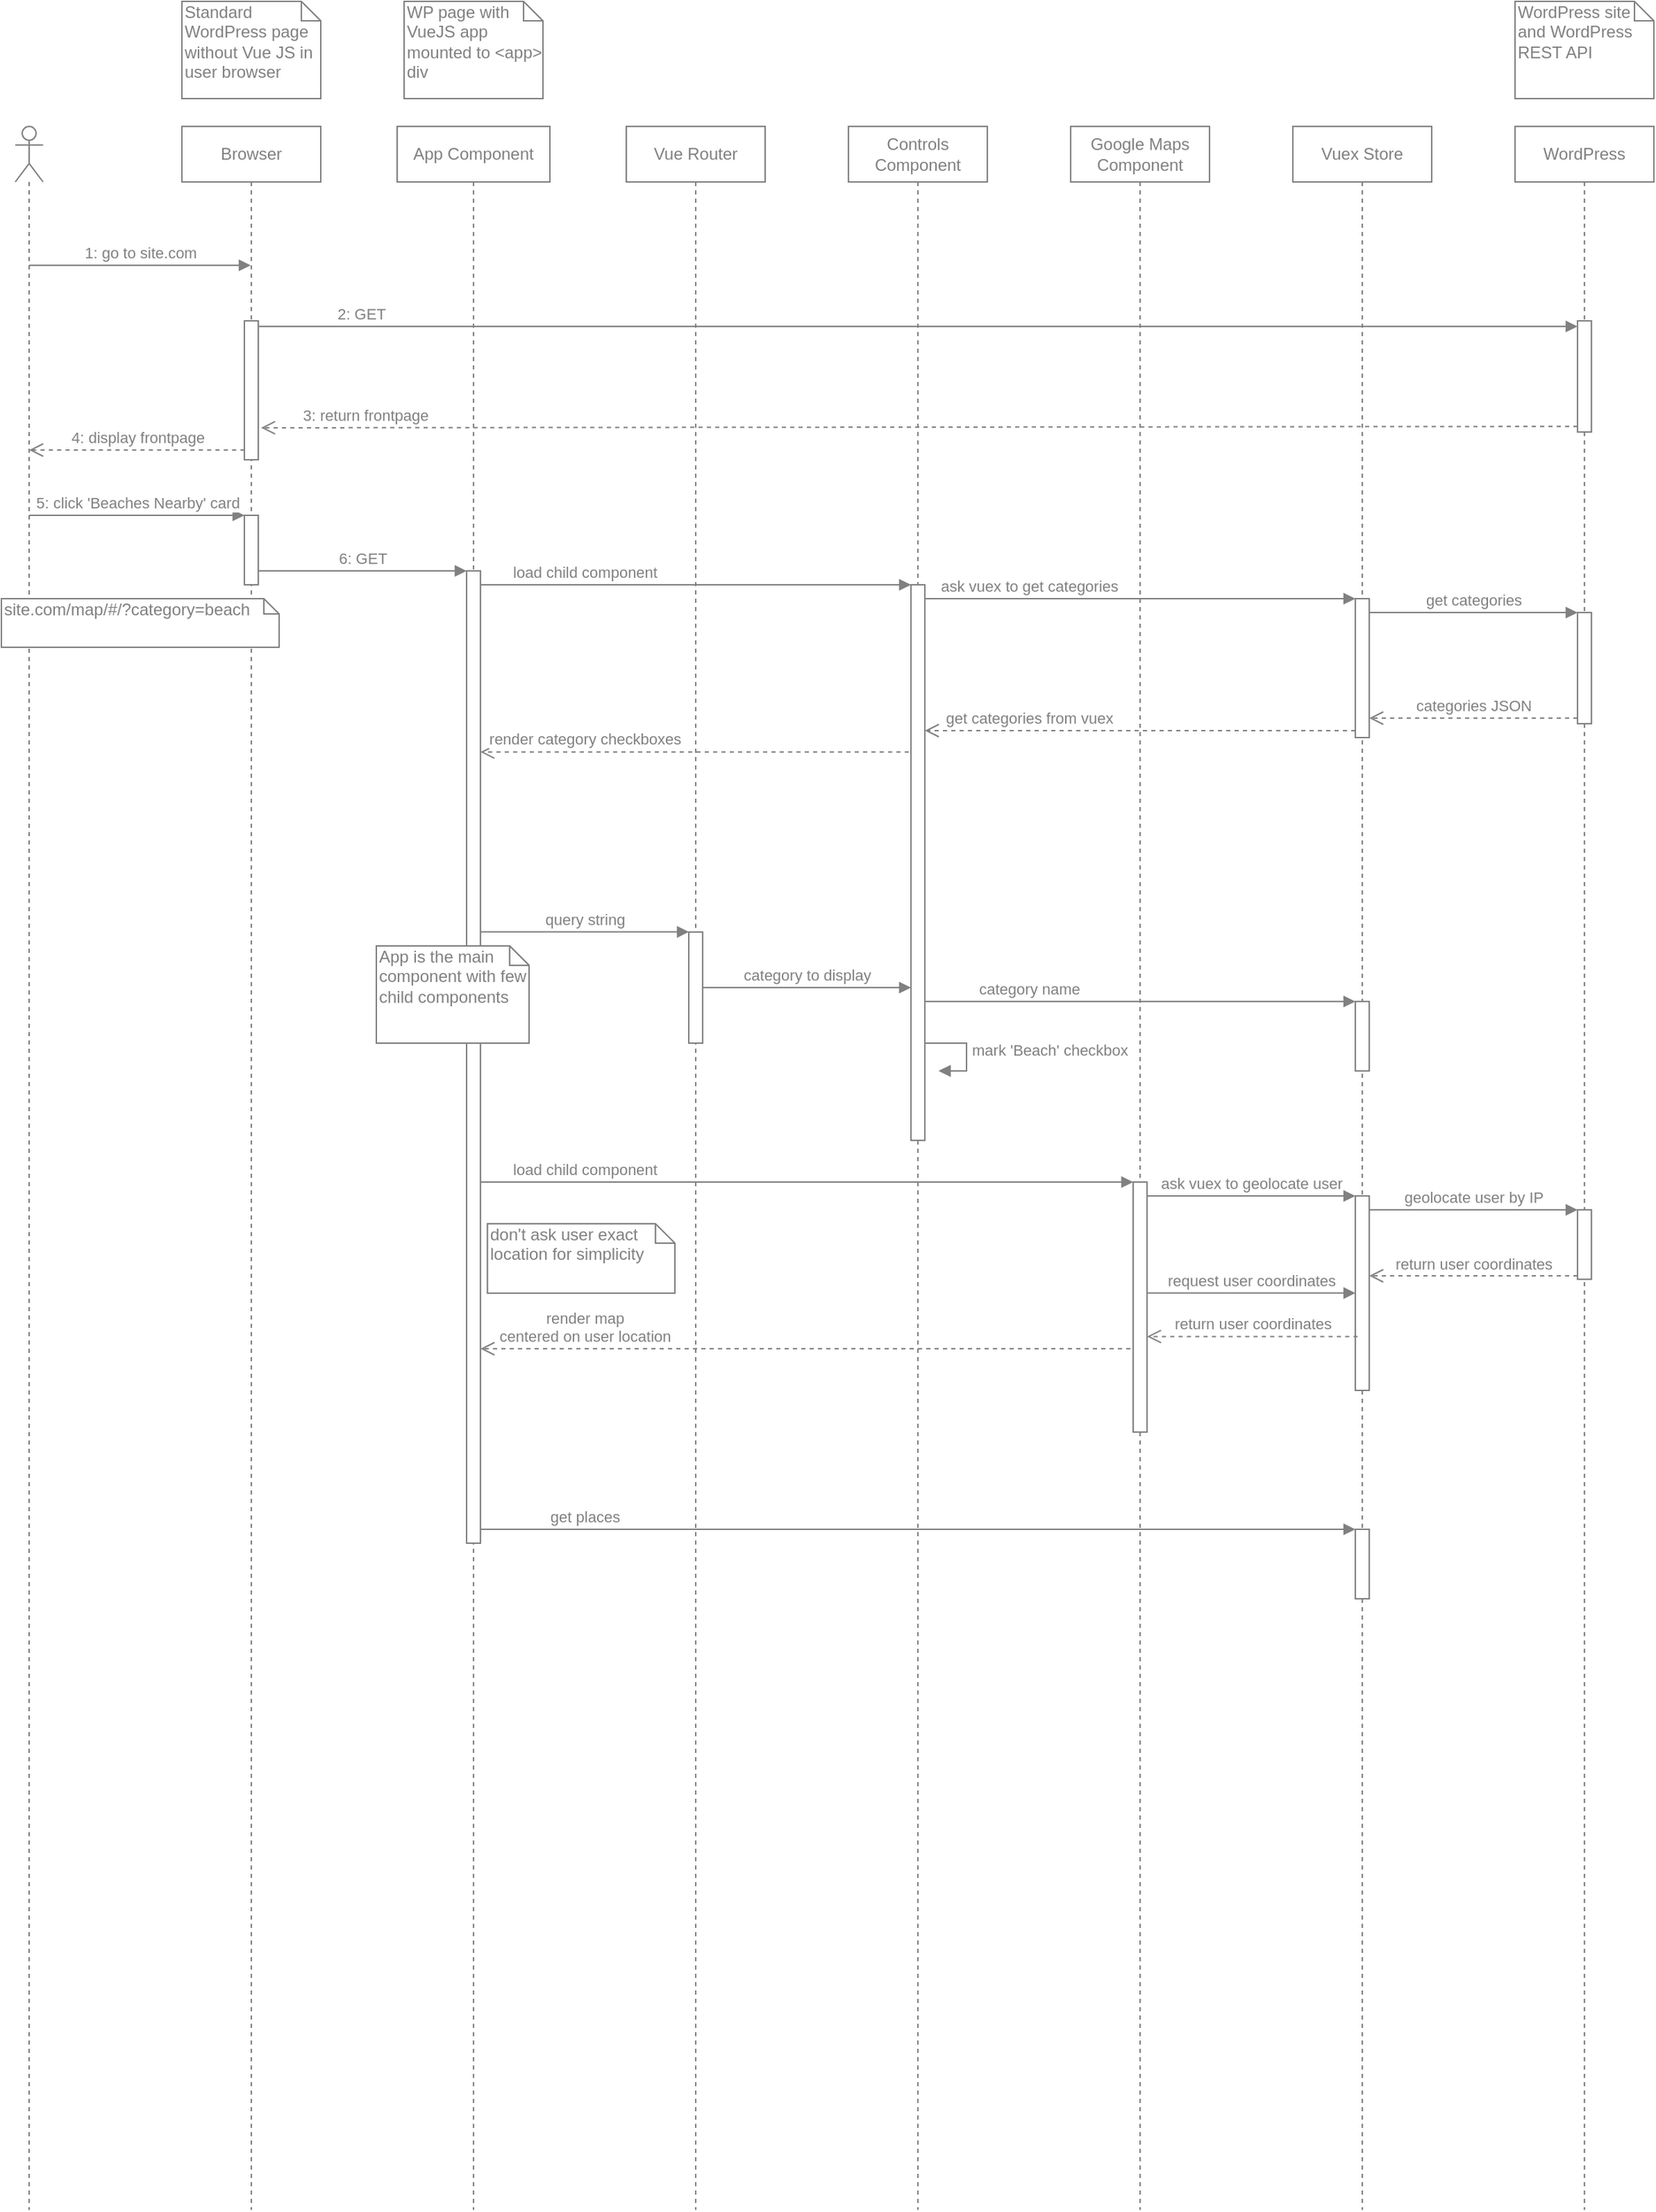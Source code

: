 <mxfile version="13.5.3" type="github">
  <diagram name="Page-1" id="13e1069c-82ec-6db2-03f1-153e76fe0fe0">
    <mxGraphModel dx="1185" dy="688" grid="1" gridSize="10" guides="1" tooltips="1" connect="1" arrows="1" fold="1" page="1" pageScale="1" pageWidth="1500" pageHeight="2000" background="#ffffff" math="0" shadow="0">
      <root>
        <mxCell id="0" />
        <mxCell id="1" parent="0" />
        <mxCell id="JqlryfgMJIv1-VmyIzc9-7" value="WordPress site and WordPress REST API" style="shape=note;whiteSpace=wrap;html=1;size=14;verticalAlign=top;align=left;spacingTop=-6;fontColor=#808080;strokeColor=#808080;" parent="1" vertex="1">
          <mxGeometry x="1230" y="200" width="100" height="70" as="geometry" />
        </mxCell>
        <mxCell id="JqlryfgMJIv1-VmyIzc9-8" value="Browser" style="shape=umlLifeline;perimeter=lifelinePerimeter;whiteSpace=wrap;html=1;container=1;collapsible=0;recursiveResize=0;outlineConnect=0;fontColor=#808080;strokeColor=#808080;" parent="1" vertex="1">
          <mxGeometry x="270" y="290" width="100" height="1500" as="geometry" />
        </mxCell>
        <mxCell id="JqlryfgMJIv1-VmyIzc9-13" value="" style="html=1;points=[];perimeter=orthogonalPerimeter;fontColor=#808080;strokeColor=#808080;" parent="JqlryfgMJIv1-VmyIzc9-8" vertex="1">
          <mxGeometry x="45" y="140" width="10" height="100" as="geometry" />
        </mxCell>
        <mxCell id="zZore4M1GCGTvKos9PnM-32" value="" style="html=1;points=[];perimeter=orthogonalPerimeter;fontColor=#808080;strokeColor=#808080;" parent="JqlryfgMJIv1-VmyIzc9-8" vertex="1">
          <mxGeometry x="45" y="280" width="10" height="50" as="geometry" />
        </mxCell>
        <mxCell id="JqlryfgMJIv1-VmyIzc9-9" value="WordPress" style="shape=umlLifeline;perimeter=lifelinePerimeter;whiteSpace=wrap;html=1;container=1;collapsible=0;recursiveResize=0;outlineConnect=0;fontColor=#808080;strokeColor=#808080;" parent="1" vertex="1">
          <mxGeometry x="1230" y="290" width="100" height="1500" as="geometry" />
        </mxCell>
        <mxCell id="JqlryfgMJIv1-VmyIzc9-10" value="" style="html=1;points=[];perimeter=orthogonalPerimeter;fontColor=#808080;strokeColor=#808080;" parent="JqlryfgMJIv1-VmyIzc9-9" vertex="1">
          <mxGeometry x="45" y="140" width="10" height="80" as="geometry" />
        </mxCell>
        <mxCell id="NLJbwnEcYg1UQVGaQh75-42" value="" style="html=1;points=[];perimeter=orthogonalPerimeter;fontColor=#808080;strokeColor=#808080;" vertex="1" parent="JqlryfgMJIv1-VmyIzc9-9">
          <mxGeometry x="45" y="350" width="10" height="80" as="geometry" />
        </mxCell>
        <mxCell id="NLJbwnEcYg1UQVGaQh75-46" value="" style="html=1;points=[];perimeter=orthogonalPerimeter;fontColor=#808080;strokeColor=#808080;" vertex="1" parent="JqlryfgMJIv1-VmyIzc9-9">
          <mxGeometry x="45" y="780" width="10" height="50" as="geometry" />
        </mxCell>
        <mxCell id="JqlryfgMJIv1-VmyIzc9-11" value="2: GET" style="html=1;verticalAlign=bottom;endArrow=block;fontColor=#808080;strokeColor=#808080;exitX=1;exitY=0.04;exitDx=0;exitDy=0;exitPerimeter=0;" parent="1" source="JqlryfgMJIv1-VmyIzc9-13" target="JqlryfgMJIv1-VmyIzc9-10" edge="1">
          <mxGeometry x="-0.847" relative="1" as="geometry">
            <mxPoint x="270" y="380" as="sourcePoint" />
            <mxPoint x="1" as="offset" />
            <mxPoint x="1260" y="440" as="targetPoint" />
          </mxGeometry>
        </mxCell>
        <mxCell id="JqlryfgMJIv1-VmyIzc9-12" value="3: return frontpage" style="html=1;verticalAlign=bottom;endArrow=open;dashed=1;endSize=8;exitX=0;exitY=0.95;fontColor=#808080;strokeColor=#808080;" parent="1" source="JqlryfgMJIv1-VmyIzc9-10" edge="1">
          <mxGeometry x="0.842" relative="1" as="geometry">
            <mxPoint x="327" y="507" as="targetPoint" />
            <mxPoint as="offset" />
          </mxGeometry>
        </mxCell>
        <mxCell id="JqlryfgMJIv1-VmyIzc9-15" value="Standard WordPress page without Vue JS in user browser" style="shape=note;whiteSpace=wrap;html=1;size=14;verticalAlign=top;align=left;spacingTop=-6;fontColor=#808080;strokeColor=#808080;" parent="1" vertex="1">
          <mxGeometry x="270" y="200" width="100" height="70" as="geometry" />
        </mxCell>
        <mxCell id="JqlryfgMJIv1-VmyIzc9-16" value="Vuex Store" style="shape=umlLifeline;perimeter=lifelinePerimeter;whiteSpace=wrap;html=1;container=1;collapsible=0;recursiveResize=0;outlineConnect=0;fontColor=#808080;strokeColor=#808080;" parent="1" vertex="1">
          <mxGeometry x="1070" y="290" width="100" height="1500" as="geometry" />
        </mxCell>
        <mxCell id="zZore4M1GCGTvKos9PnM-37" value="" style="html=1;points=[];perimeter=orthogonalPerimeter;fontColor=#808080;strokeColor=#808080;" parent="JqlryfgMJIv1-VmyIzc9-16" vertex="1">
          <mxGeometry x="45" y="630" width="10" height="50" as="geometry" />
        </mxCell>
        <mxCell id="NLJbwnEcYg1UQVGaQh75-39" value="" style="html=1;points=[];perimeter=orthogonalPerimeter;fontColor=#808080;strokeColor=#808080;" vertex="1" parent="JqlryfgMJIv1-VmyIzc9-16">
          <mxGeometry x="45" y="340" width="10" height="100" as="geometry" />
        </mxCell>
        <mxCell id="NLJbwnEcYg1UQVGaQh75-12" value="" style="html=1;points=[];perimeter=orthogonalPerimeter;fontColor=#808080;strokeColor=#808080;" vertex="1" parent="JqlryfgMJIv1-VmyIzc9-16">
          <mxGeometry x="45" y="770" width="10" height="140" as="geometry" />
        </mxCell>
        <mxCell id="NLJbwnEcYg1UQVGaQh75-52" value="" style="html=1;points=[];perimeter=orthogonalPerimeter;strokeColor=#808080;fontColor=#808080;" vertex="1" parent="JqlryfgMJIv1-VmyIzc9-16">
          <mxGeometry x="45" y="1010" width="10" height="50" as="geometry" />
        </mxCell>
        <mxCell id="JqlryfgMJIv1-VmyIzc9-17" value="Vue Router" style="shape=umlLifeline;perimeter=lifelinePerimeter;whiteSpace=wrap;html=1;container=1;collapsible=0;recursiveResize=0;outlineConnect=0;fontColor=#808080;strokeColor=#808080;" parent="1" vertex="1">
          <mxGeometry x="590" y="290" width="100" height="1100" as="geometry" />
        </mxCell>
        <mxCell id="zZore4M1GCGTvKos9PnM-14" value="" style="html=1;points=[];perimeter=orthogonalPerimeter;fontColor=#808080;strokeColor=#808080;" parent="JqlryfgMJIv1-VmyIzc9-17" vertex="1">
          <mxGeometry x="45" y="580" width="10" height="80" as="geometry" />
        </mxCell>
        <mxCell id="zZore4M1GCGTvKos9PnM-1" value="Controls Component" style="shape=umlLifeline;perimeter=lifelinePerimeter;whiteSpace=wrap;html=1;container=1;collapsible=0;recursiveResize=0;outlineConnect=0;fontColor=#808080;strokeColor=#808080;" parent="1" vertex="1">
          <mxGeometry x="750" y="290" width="100" height="1100" as="geometry" />
        </mxCell>
        <mxCell id="zZore4M1GCGTvKos9PnM-20" value="" style="html=1;points=[];perimeter=orthogonalPerimeter;fontColor=#808080;strokeColor=#808080;" parent="zZore4M1GCGTvKos9PnM-1" vertex="1">
          <mxGeometry x="45" y="330" width="10" height="400" as="geometry" />
        </mxCell>
        <mxCell id="NLJbwnEcYg1UQVGaQh75-29" value="mark &#39;Beach&#39; checkbox" style="edgeStyle=orthogonalEdgeStyle;html=1;align=left;spacingLeft=2;endArrow=block;rounded=0;entryX=1;entryY=0;fontColor=#808080;strokeColor=#808080;" edge="1" parent="zZore4M1GCGTvKos9PnM-1" source="zZore4M1GCGTvKos9PnM-20">
          <mxGeometry relative="1" as="geometry">
            <mxPoint x="60" y="660" as="sourcePoint" />
            <Array as="points">
              <mxPoint x="85" y="660" />
              <mxPoint x="85" y="680" />
            </Array>
            <mxPoint x="65" y="680" as="targetPoint" />
          </mxGeometry>
        </mxCell>
        <mxCell id="zZore4M1GCGTvKos9PnM-2" value="Google Maps Component" style="shape=umlLifeline;perimeter=lifelinePerimeter;whiteSpace=wrap;html=1;container=1;collapsible=0;recursiveResize=0;outlineConnect=0;fontColor=#808080;strokeColor=#808080;" parent="1" vertex="1">
          <mxGeometry x="910" y="290" width="100" height="1500" as="geometry" />
        </mxCell>
        <mxCell id="NLJbwnEcYg1UQVGaQh75-2" value="" style="html=1;points=[];perimeter=orthogonalPerimeter;fontColor=#808080;strokeColor=#808080;" vertex="1" parent="zZore4M1GCGTvKos9PnM-2">
          <mxGeometry x="45" y="760" width="10" height="180" as="geometry" />
        </mxCell>
        <mxCell id="NLJbwnEcYg1UQVGaQh75-55" value="App Component" style="shape=umlLifeline;perimeter=lifelinePerimeter;whiteSpace=wrap;html=1;container=1;collapsible=0;recursiveResize=0;outlineConnect=0;fontColor=#808080;strokeColor=#808080;" vertex="1" parent="zZore4M1GCGTvKos9PnM-2">
          <mxGeometry x="-485" width="110" height="1500" as="geometry" />
        </mxCell>
        <mxCell id="NLJbwnEcYg1UQVGaQh75-56" value="" style="html=1;points=[];perimeter=orthogonalPerimeter;fontColor=#808080;strokeColor=#808080;" vertex="1" parent="NLJbwnEcYg1UQVGaQh75-55">
          <mxGeometry x="50" y="320" width="10" height="700" as="geometry" />
        </mxCell>
        <mxCell id="NLJbwnEcYg1UQVGaQh75-57" value="App is the main component" style="shape=note;whiteSpace=wrap;html=1;size=14;verticalAlign=top;align=left;spacingTop=-6;fontColor=#808080;strokeColor=#808080;" vertex="1" parent="NLJbwnEcYg1UQVGaQh75-55">
          <mxGeometry x="-15" y="590" width="110" height="40" as="geometry" />
        </mxCell>
        <mxCell id="NLJbwnEcYg1UQVGaQh75-58" value="Vue Router" style="shape=umlLifeline;perimeter=lifelinePerimeter;whiteSpace=wrap;html=1;container=1;collapsible=0;recursiveResize=0;outlineConnect=0;fontColor=#808080;strokeColor=#808080;" vertex="1" parent="zZore4M1GCGTvKos9PnM-2">
          <mxGeometry x="-320" width="100" height="1500" as="geometry" />
        </mxCell>
        <mxCell id="NLJbwnEcYg1UQVGaQh75-59" value="" style="html=1;points=[];perimeter=orthogonalPerimeter;fontColor=#808080;strokeColor=#808080;" vertex="1" parent="NLJbwnEcYg1UQVGaQh75-58">
          <mxGeometry x="45" y="580" width="10" height="80" as="geometry" />
        </mxCell>
        <mxCell id="NLJbwnEcYg1UQVGaQh75-60" value="Controls Component" style="shape=umlLifeline;perimeter=lifelinePerimeter;whiteSpace=wrap;html=1;container=1;collapsible=0;recursiveResize=0;outlineConnect=0;fontColor=#808080;strokeColor=#808080;" vertex="1" parent="zZore4M1GCGTvKos9PnM-2">
          <mxGeometry x="-160" width="100" height="1500" as="geometry" />
        </mxCell>
        <mxCell id="NLJbwnEcYg1UQVGaQh75-61" value="" style="html=1;points=[];perimeter=orthogonalPerimeter;fontColor=#808080;strokeColor=#808080;" vertex="1" parent="NLJbwnEcYg1UQVGaQh75-60">
          <mxGeometry x="45" y="330" width="10" height="400" as="geometry" />
        </mxCell>
        <mxCell id="NLJbwnEcYg1UQVGaQh75-62" value="mark &#39;Beach&#39; checkbox" style="edgeStyle=orthogonalEdgeStyle;html=1;align=left;spacingLeft=2;endArrow=block;rounded=0;entryX=1;entryY=0;fontColor=#808080;strokeColor=#808080;" edge="1" parent="NLJbwnEcYg1UQVGaQh75-60" source="NLJbwnEcYg1UQVGaQh75-61">
          <mxGeometry relative="1" as="geometry">
            <mxPoint x="60" y="660" as="sourcePoint" />
            <Array as="points">
              <mxPoint x="85" y="660" />
              <mxPoint x="85" y="680" />
            </Array>
            <mxPoint x="65" y="680" as="targetPoint" />
          </mxGeometry>
        </mxCell>
        <mxCell id="zZore4M1GCGTvKos9PnM-21" value="category to display" style="html=1;verticalAlign=bottom;endArrow=block;fontColor=#808080;strokeColor=#808080;" parent="1" source="zZore4M1GCGTvKos9PnM-14" target="zZore4M1GCGTvKos9PnM-20" edge="1">
          <mxGeometry relative="1" as="geometry">
            <mxPoint x="660" y="670" as="sourcePoint" />
            <mxPoint x="790" y="910" as="targetPoint" />
          </mxGeometry>
        </mxCell>
        <mxCell id="zZore4M1GCGTvKos9PnM-23" value="" style="shape=umlLifeline;participant=umlActor;perimeter=lifelinePerimeter;whiteSpace=wrap;html=1;container=1;collapsible=0;recursiveResize=0;verticalAlign=top;spacingTop=36;outlineConnect=0;fontColor=#808080;strokeColor=#808080;" parent="1" vertex="1">
          <mxGeometry x="150" y="290" width="20" height="1500" as="geometry" />
        </mxCell>
        <mxCell id="zZore4M1GCGTvKos9PnM-24" value="1: go to site.com" style="html=1;verticalAlign=bottom;endArrow=block;fontColor=#808080;strokeColor=#808080;" parent="zZore4M1GCGTvKos9PnM-23" target="JqlryfgMJIv1-VmyIzc9-8" edge="1">
          <mxGeometry width="80" relative="1" as="geometry">
            <mxPoint x="10" y="100" as="sourcePoint" />
            <mxPoint x="90" y="100" as="targetPoint" />
          </mxGeometry>
        </mxCell>
        <mxCell id="zZore4M1GCGTvKos9PnM-27" value="query string" style="html=1;verticalAlign=bottom;endArrow=block;entryX=0.004;entryY=-0.001;entryDx=0;entryDy=0;entryPerimeter=0;fontColor=#808080;strokeColor=#808080;" parent="1" source="zZore4M1GCGTvKos9PnM-42" target="zZore4M1GCGTvKos9PnM-14" edge="1">
          <mxGeometry x="-0.0" width="80" relative="1" as="geometry">
            <mxPoint x="490" y="669" as="sourcePoint" />
            <mxPoint x="410" y="610" as="targetPoint" />
            <mxPoint as="offset" />
          </mxGeometry>
        </mxCell>
        <mxCell id="zZore4M1GCGTvKos9PnM-28" value="4: display frontpage" style="html=1;verticalAlign=bottom;endArrow=open;dashed=1;endSize=8;exitX=0.014;exitY=0.93;exitDx=0;exitDy=0;exitPerimeter=0;fontColor=#808080;strokeColor=#808080;" parent="1" source="JqlryfgMJIv1-VmyIzc9-13" target="zZore4M1GCGTvKos9PnM-23" edge="1">
          <mxGeometry relative="1" as="geometry">
            <mxPoint x="280" y="560" as="sourcePoint" />
            <mxPoint x="200" y="560" as="targetPoint" />
          </mxGeometry>
        </mxCell>
        <mxCell id="zZore4M1GCGTvKos9PnM-33" value="5: click &#39;Beaches Nearby&#39; card" style="html=1;verticalAlign=bottom;endArrow=block;entryX=0;entryY=0;fontColor=#808080;strokeColor=#808080;" parent="1" source="zZore4M1GCGTvKos9PnM-23" target="zZore4M1GCGTvKos9PnM-32" edge="1">
          <mxGeometry relative="1" as="geometry">
            <mxPoint x="245" y="650" as="sourcePoint" />
          </mxGeometry>
        </mxCell>
        <mxCell id="zZore4M1GCGTvKos9PnM-38" value="category name" style="html=1;verticalAlign=bottom;endArrow=block;entryX=0;entryY=0;fontColor=#808080;strokeColor=#808080;" parent="1" source="zZore4M1GCGTvKos9PnM-20" target="zZore4M1GCGTvKos9PnM-37" edge="1">
          <mxGeometry x="-0.516" relative="1" as="geometry">
            <mxPoint x="1045" y="680" as="sourcePoint" />
            <mxPoint as="offset" />
          </mxGeometry>
        </mxCell>
        <mxCell id="zZore4M1GCGTvKos9PnM-40" value="App Component" style="shape=umlLifeline;perimeter=lifelinePerimeter;whiteSpace=wrap;html=1;container=1;collapsible=0;recursiveResize=0;outlineConnect=0;fontColor=#808080;strokeColor=#808080;" parent="1" vertex="1">
          <mxGeometry x="425" y="290" width="110" height="1100" as="geometry" />
        </mxCell>
        <mxCell id="zZore4M1GCGTvKos9PnM-42" value="" style="html=1;points=[];perimeter=orthogonalPerimeter;fontColor=#808080;strokeColor=#808080;" parent="zZore4M1GCGTvKos9PnM-40" vertex="1">
          <mxGeometry x="50" y="320" width="10" height="700" as="geometry" />
        </mxCell>
        <mxCell id="NLJbwnEcYg1UQVGaQh75-1" value="App is the main component with few child components" style="shape=note;whiteSpace=wrap;html=1;size=14;verticalAlign=top;align=left;spacingTop=-6;fontColor=#808080;strokeColor=#808080;" vertex="1" parent="zZore4M1GCGTvKos9PnM-40">
          <mxGeometry x="-15" y="590" width="110" height="70" as="geometry" />
        </mxCell>
        <mxCell id="zZore4M1GCGTvKos9PnM-41" value="WP page with VueJS app mounted to &amp;lt;app&amp;gt; div" style="shape=note;whiteSpace=wrap;html=1;size=14;verticalAlign=top;align=left;spacingTop=-6;fontColor=#808080;strokeColor=#808080;" parent="1" vertex="1">
          <mxGeometry x="430" y="200" width="100" height="70" as="geometry" />
        </mxCell>
        <mxCell id="zZore4M1GCGTvKos9PnM-45" value="6: GET" style="html=1;verticalAlign=bottom;endArrow=block;fontColor=#808080;strokeColor=#808080;" parent="1" source="zZore4M1GCGTvKos9PnM-32" target="zZore4M1GCGTvKos9PnM-42" edge="1">
          <mxGeometry width="80" relative="1" as="geometry">
            <mxPoint x="360" y="660" as="sourcePoint" />
            <mxPoint x="440" y="660" as="targetPoint" />
          </mxGeometry>
        </mxCell>
        <mxCell id="zZore4M1GCGTvKos9PnM-48" value="site.com/map/#/?category=beach" style="shape=note;whiteSpace=wrap;html=1;size=11;verticalAlign=top;align=left;spacingTop=-6;fontColor=#808080;strokeColor=#808080;" parent="1" vertex="1">
          <mxGeometry x="140" y="630" width="200" height="35" as="geometry" />
        </mxCell>
        <mxCell id="NLJbwnEcYg1UQVGaQh75-3" value="load child component" style="html=1;verticalAlign=bottom;endArrow=block;entryX=0;entryY=0;fontColor=#808080;strokeColor=#808080;" edge="1" target="NLJbwnEcYg1UQVGaQh75-2" parent="1" source="zZore4M1GCGTvKos9PnM-42">
          <mxGeometry x="-0.681" relative="1" as="geometry">
            <mxPoint x="885" y="850" as="sourcePoint" />
            <mxPoint as="offset" />
          </mxGeometry>
        </mxCell>
        <mxCell id="NLJbwnEcYg1UQVGaQh75-13" value="ask vuex to geolocate user" style="html=1;verticalAlign=bottom;endArrow=block;entryX=0;entryY=0;fontColor=#808080;strokeColor=#808080;" edge="1" target="NLJbwnEcYg1UQVGaQh75-12" parent="1" source="NLJbwnEcYg1UQVGaQh75-2">
          <mxGeometry relative="1" as="geometry">
            <mxPoint x="990" y="860" as="sourcePoint" />
            <mxPoint as="offset" />
          </mxGeometry>
        </mxCell>
        <mxCell id="NLJbwnEcYg1UQVGaQh75-15" value="don&#39;t ask user exact location for simplicity" style="shape=note;whiteSpace=wrap;html=1;size=14;verticalAlign=top;align=left;spacingTop=-6;fontColor=#808080;strokeColor=#808080;" vertex="1" parent="1">
          <mxGeometry x="490" y="1080" width="135" height="50" as="geometry" />
        </mxCell>
        <mxCell id="NLJbwnEcYg1UQVGaQh75-21" value="request user coordinates" style="html=1;verticalAlign=bottom;endArrow=block;fontColor=#808080;strokeColor=#808080;exitX=1;exitY=0.444;exitDx=0;exitDy=0;exitPerimeter=0;" edge="1" target="NLJbwnEcYg1UQVGaQh75-12" parent="1" source="NLJbwnEcYg1UQVGaQh75-2">
          <mxGeometry relative="1" as="geometry">
            <mxPoint x="964" y="1125" as="sourcePoint" />
            <mxPoint x="1100" y="1200" as="targetPoint" />
            <mxPoint as="offset" />
          </mxGeometry>
        </mxCell>
        <mxCell id="NLJbwnEcYg1UQVGaQh75-30" value="load child component" style="html=1;verticalAlign=bottom;endArrow=block;fontColor=#808080;strokeColor=#808080;" edge="1" parent="1" target="zZore4M1GCGTvKos9PnM-20">
          <mxGeometry x="-0.517" width="80" relative="1" as="geometry">
            <mxPoint x="485" y="620" as="sourcePoint" />
            <mxPoint x="770" y="631" as="targetPoint" />
            <mxPoint as="offset" />
          </mxGeometry>
        </mxCell>
        <mxCell id="NLJbwnEcYg1UQVGaQh75-40" value="ask vuex to get categories" style="html=1;verticalAlign=bottom;endArrow=block;entryX=0;entryY=0;fontColor=#808080;strokeColor=#808080;" edge="1" target="NLJbwnEcYg1UQVGaQh75-39" parent="1" source="zZore4M1GCGTvKos9PnM-20">
          <mxGeometry x="-0.516" relative="1" as="geometry">
            <mxPoint x="850" y="630" as="sourcePoint" />
            <mxPoint as="offset" />
          </mxGeometry>
        </mxCell>
        <mxCell id="NLJbwnEcYg1UQVGaQh75-43" value="get categories" style="html=1;verticalAlign=bottom;endArrow=block;entryX=0;entryY=0;fontColor=#808080;strokeColor=#808080;" edge="1" target="NLJbwnEcYg1UQVGaQh75-42" parent="1" source="NLJbwnEcYg1UQVGaQh75-39">
          <mxGeometry relative="1" as="geometry">
            <mxPoint x="1205" y="640" as="sourcePoint" />
          </mxGeometry>
        </mxCell>
        <mxCell id="NLJbwnEcYg1UQVGaQh75-44" value="categories JSON" style="html=1;verticalAlign=bottom;endArrow=open;dashed=1;endSize=8;exitX=0;exitY=0.95;fontColor=#808080;strokeColor=#808080;" edge="1" source="NLJbwnEcYg1UQVGaQh75-42" parent="1" target="NLJbwnEcYg1UQVGaQh75-39">
          <mxGeometry relative="1" as="geometry">
            <mxPoint x="1205" y="716" as="targetPoint" />
          </mxGeometry>
        </mxCell>
        <mxCell id="NLJbwnEcYg1UQVGaQh75-41" value="get categories from vuex" style="html=1;verticalAlign=bottom;endArrow=open;dashed=1;endSize=8;exitX=0;exitY=0.95;fontColor=#808080;strokeColor=#808080;" edge="1" source="NLJbwnEcYg1UQVGaQh75-39" parent="1" target="zZore4M1GCGTvKos9PnM-20">
          <mxGeometry x="0.516" relative="1" as="geometry">
            <mxPoint x="1040" y="725" as="targetPoint" />
            <mxPoint as="offset" />
          </mxGeometry>
        </mxCell>
        <mxCell id="NLJbwnEcYg1UQVGaQh75-45" value="render category checkboxes" style="html=1;verticalAlign=bottom;endArrow=open;dashed=1;endSize=8;exitX=-0.152;exitY=0.301;exitDx=0;exitDy=0;exitPerimeter=0;fontColor=#808080;strokeColor=#808080;" edge="1" parent="1" source="zZore4M1GCGTvKos9PnM-20" target="zZore4M1GCGTvKos9PnM-42">
          <mxGeometry x="0.514" relative="1" as="geometry">
            <mxPoint x="790" y="740" as="sourcePoint" />
            <mxPoint x="710" y="740" as="targetPoint" />
            <mxPoint as="offset" />
          </mxGeometry>
        </mxCell>
        <mxCell id="NLJbwnEcYg1UQVGaQh75-47" value="geolocate user by IP" style="html=1;verticalAlign=bottom;endArrow=block;entryX=0;entryY=0;fontColor=#808080;strokeColor=#808080;" edge="1" target="NLJbwnEcYg1UQVGaQh75-46" parent="1" source="NLJbwnEcYg1UQVGaQh75-12">
          <mxGeometry relative="1" as="geometry">
            <mxPoint x="1180" y="1070" as="sourcePoint" />
          </mxGeometry>
        </mxCell>
        <mxCell id="NLJbwnEcYg1UQVGaQh75-48" value="return user coordinates" style="html=1;verticalAlign=bottom;endArrow=open;dashed=1;endSize=8;exitX=0;exitY=0.95;fontColor=#808080;strokeColor=#808080;" edge="1" source="NLJbwnEcYg1UQVGaQh75-46" parent="1" target="NLJbwnEcYg1UQVGaQh75-12">
          <mxGeometry relative="1" as="geometry">
            <mxPoint x="1205" y="1146" as="targetPoint" />
          </mxGeometry>
        </mxCell>
        <mxCell id="NLJbwnEcYg1UQVGaQh75-49" value="return user coordinates" style="html=1;verticalAlign=bottom;endArrow=open;dashed=1;endSize=8;exitX=0.167;exitY=0.723;exitDx=0;exitDy=0;exitPerimeter=0;fontColor=#808080;strokeColor=#808080;" edge="1" parent="1" source="NLJbwnEcYg1UQVGaQh75-12" target="NLJbwnEcYg1UQVGaQh75-2">
          <mxGeometry relative="1" as="geometry">
            <mxPoint x="1110" y="1254" as="sourcePoint" />
            <mxPoint x="966" y="1163" as="targetPoint" />
          </mxGeometry>
        </mxCell>
        <mxCell id="NLJbwnEcYg1UQVGaQh75-50" value="&lt;div&gt;render map&lt;/div&gt;&lt;div&gt; centered on user location&lt;/div&gt;" style="html=1;verticalAlign=bottom;endArrow=open;dashed=1;endSize=8;fontColor=#808080;strokeColor=#808080;" edge="1" parent="1" target="zZore4M1GCGTvKos9PnM-42">
          <mxGeometry x="0.679" relative="1" as="geometry">
            <mxPoint x="953" y="1170" as="sourcePoint" />
            <mxPoint x="870" y="1220" as="targetPoint" />
            <mxPoint as="offset" />
          </mxGeometry>
        </mxCell>
        <mxCell id="NLJbwnEcYg1UQVGaQh75-51" style="edgeStyle=orthogonalEdgeStyle;rounded=0;orthogonalLoop=1;jettySize=auto;html=1;exitX=0.5;exitY=1;exitDx=0;exitDy=0;exitPerimeter=0;strokeColor=#808080;fontColor=#808080;" edge="1" parent="1" source="zZore4M1GCGTvKos9PnM-48" target="zZore4M1GCGTvKos9PnM-48">
          <mxGeometry relative="1" as="geometry" />
        </mxCell>
        <mxCell id="NLJbwnEcYg1UQVGaQh75-53" value="get places" style="html=1;verticalAlign=bottom;endArrow=block;entryX=0;entryY=0;strokeColor=#808080;fontColor=#808080;" edge="1" target="NLJbwnEcYg1UQVGaQh75-52" parent="1" source="zZore4M1GCGTvKos9PnM-42">
          <mxGeometry x="-0.762" relative="1" as="geometry">
            <mxPoint x="500" y="1200" as="sourcePoint" />
            <mxPoint as="offset" />
          </mxGeometry>
        </mxCell>
      </root>
    </mxGraphModel>
  </diagram>
</mxfile>
